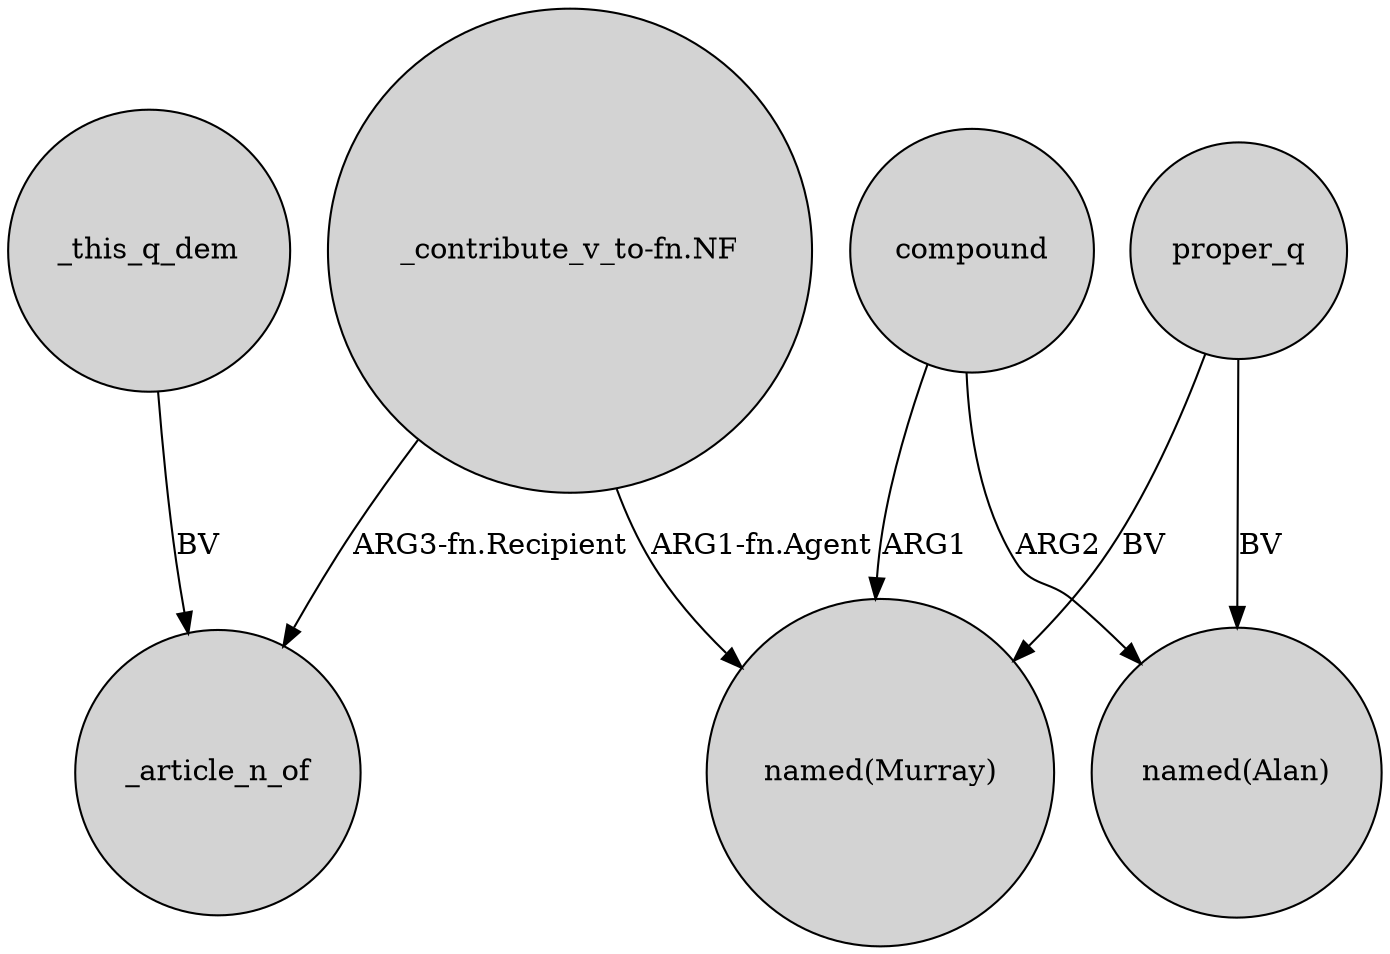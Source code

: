 digraph {
	node [shape=circle style=filled]
	_this_q_dem -> _article_n_of [label=BV]
	"_contribute_v_to-fn.NF" -> "named(Murray)" [label="ARG1-fn.Agent"]
	"_contribute_v_to-fn.NF" -> _article_n_of [label="ARG3-fn.Recipient"]
	compound -> "named(Murray)" [label=ARG1]
	compound -> "named(Alan)" [label=ARG2]
	proper_q -> "named(Alan)" [label=BV]
	proper_q -> "named(Murray)" [label=BV]
}

